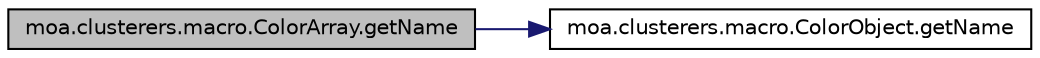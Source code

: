 digraph G
{
  edge [fontname="Helvetica",fontsize="10",labelfontname="Helvetica",labelfontsize="10"];
  node [fontname="Helvetica",fontsize="10",shape=record];
  rankdir=LR;
  Node1 [label="moa.clusterers.macro.ColorArray.getName",height=0.2,width=0.4,color="black", fillcolor="grey75", style="filled" fontcolor="black"];
  Node1 -> Node2 [color="midnightblue",fontsize="10",style="solid",fontname="Helvetica"];
  Node2 [label="moa.clusterers.macro.ColorObject.getName",height=0.2,width=0.4,color="black", fillcolor="white", style="filled",URL="$classmoa_1_1clusterers_1_1macro_1_1ColorObject.html#a4858c89b2a279f706a812bdd5a36f3ed"];
}
